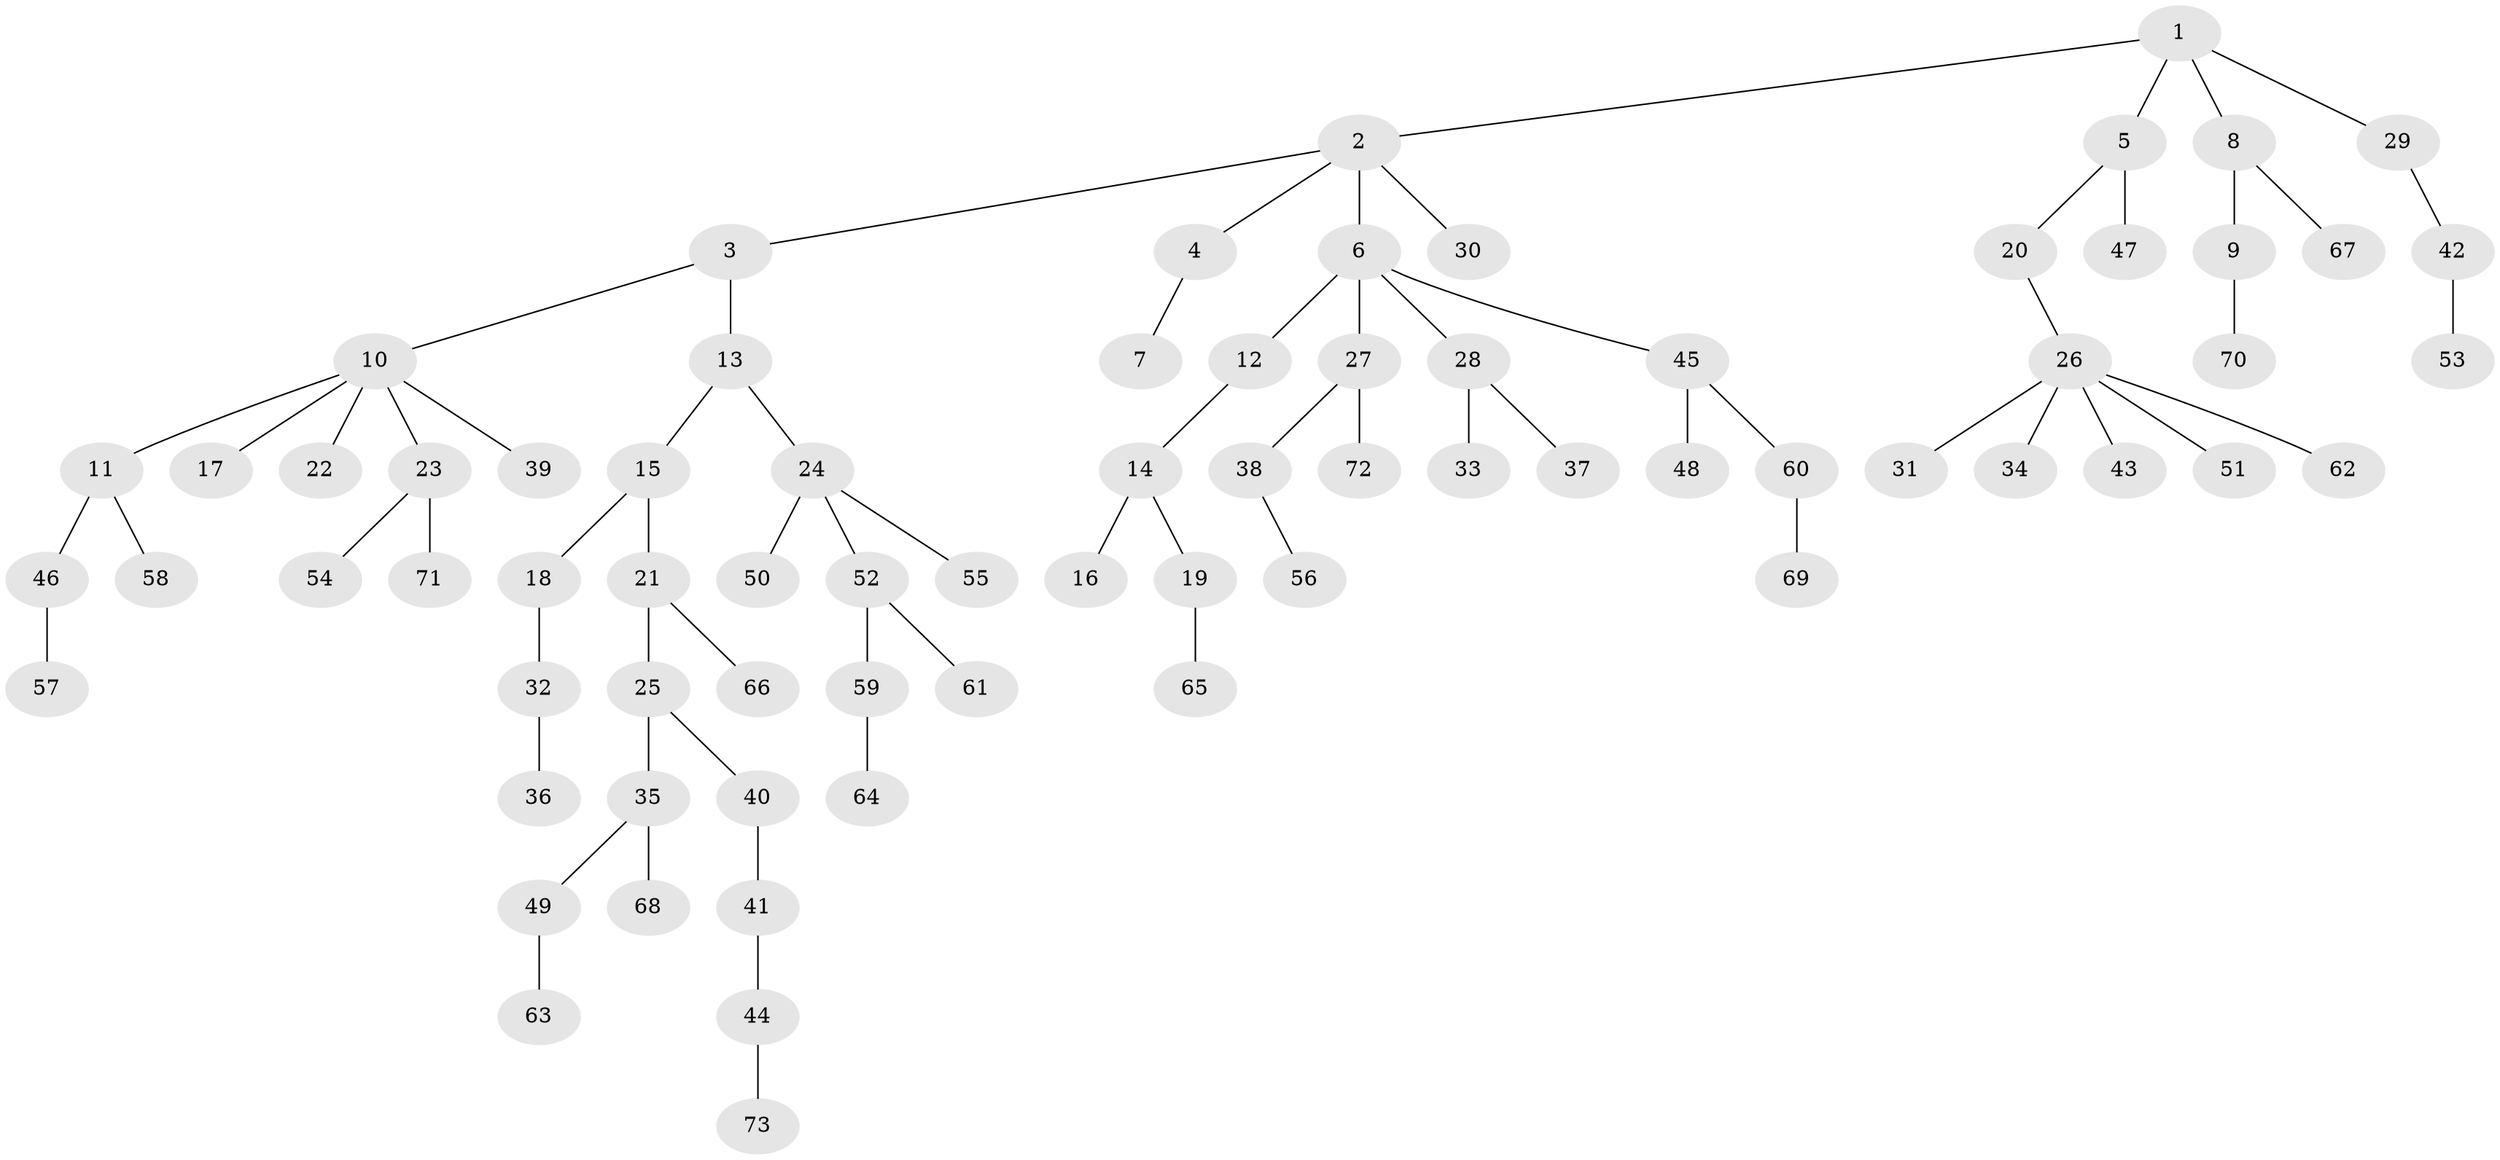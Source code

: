 // coarse degree distribution, {5: 0.0784313725490196, 4: 0.0196078431372549, 2: 0.21568627450980393, 3: 0.13725490196078433, 6: 0.0196078431372549, 1: 0.5294117647058824}
// Generated by graph-tools (version 1.1) at 2025/52/02/27/25 19:52:12]
// undirected, 73 vertices, 72 edges
graph export_dot {
graph [start="1"]
  node [color=gray90,style=filled];
  1;
  2;
  3;
  4;
  5;
  6;
  7;
  8;
  9;
  10;
  11;
  12;
  13;
  14;
  15;
  16;
  17;
  18;
  19;
  20;
  21;
  22;
  23;
  24;
  25;
  26;
  27;
  28;
  29;
  30;
  31;
  32;
  33;
  34;
  35;
  36;
  37;
  38;
  39;
  40;
  41;
  42;
  43;
  44;
  45;
  46;
  47;
  48;
  49;
  50;
  51;
  52;
  53;
  54;
  55;
  56;
  57;
  58;
  59;
  60;
  61;
  62;
  63;
  64;
  65;
  66;
  67;
  68;
  69;
  70;
  71;
  72;
  73;
  1 -- 2;
  1 -- 5;
  1 -- 8;
  1 -- 29;
  2 -- 3;
  2 -- 4;
  2 -- 6;
  2 -- 30;
  3 -- 10;
  3 -- 13;
  4 -- 7;
  5 -- 20;
  5 -- 47;
  6 -- 12;
  6 -- 27;
  6 -- 28;
  6 -- 45;
  8 -- 9;
  8 -- 67;
  9 -- 70;
  10 -- 11;
  10 -- 17;
  10 -- 22;
  10 -- 23;
  10 -- 39;
  11 -- 46;
  11 -- 58;
  12 -- 14;
  13 -- 15;
  13 -- 24;
  14 -- 16;
  14 -- 19;
  15 -- 18;
  15 -- 21;
  18 -- 32;
  19 -- 65;
  20 -- 26;
  21 -- 25;
  21 -- 66;
  23 -- 54;
  23 -- 71;
  24 -- 50;
  24 -- 52;
  24 -- 55;
  25 -- 35;
  25 -- 40;
  26 -- 31;
  26 -- 34;
  26 -- 43;
  26 -- 51;
  26 -- 62;
  27 -- 38;
  27 -- 72;
  28 -- 33;
  28 -- 37;
  29 -- 42;
  32 -- 36;
  35 -- 49;
  35 -- 68;
  38 -- 56;
  40 -- 41;
  41 -- 44;
  42 -- 53;
  44 -- 73;
  45 -- 48;
  45 -- 60;
  46 -- 57;
  49 -- 63;
  52 -- 59;
  52 -- 61;
  59 -- 64;
  60 -- 69;
}
